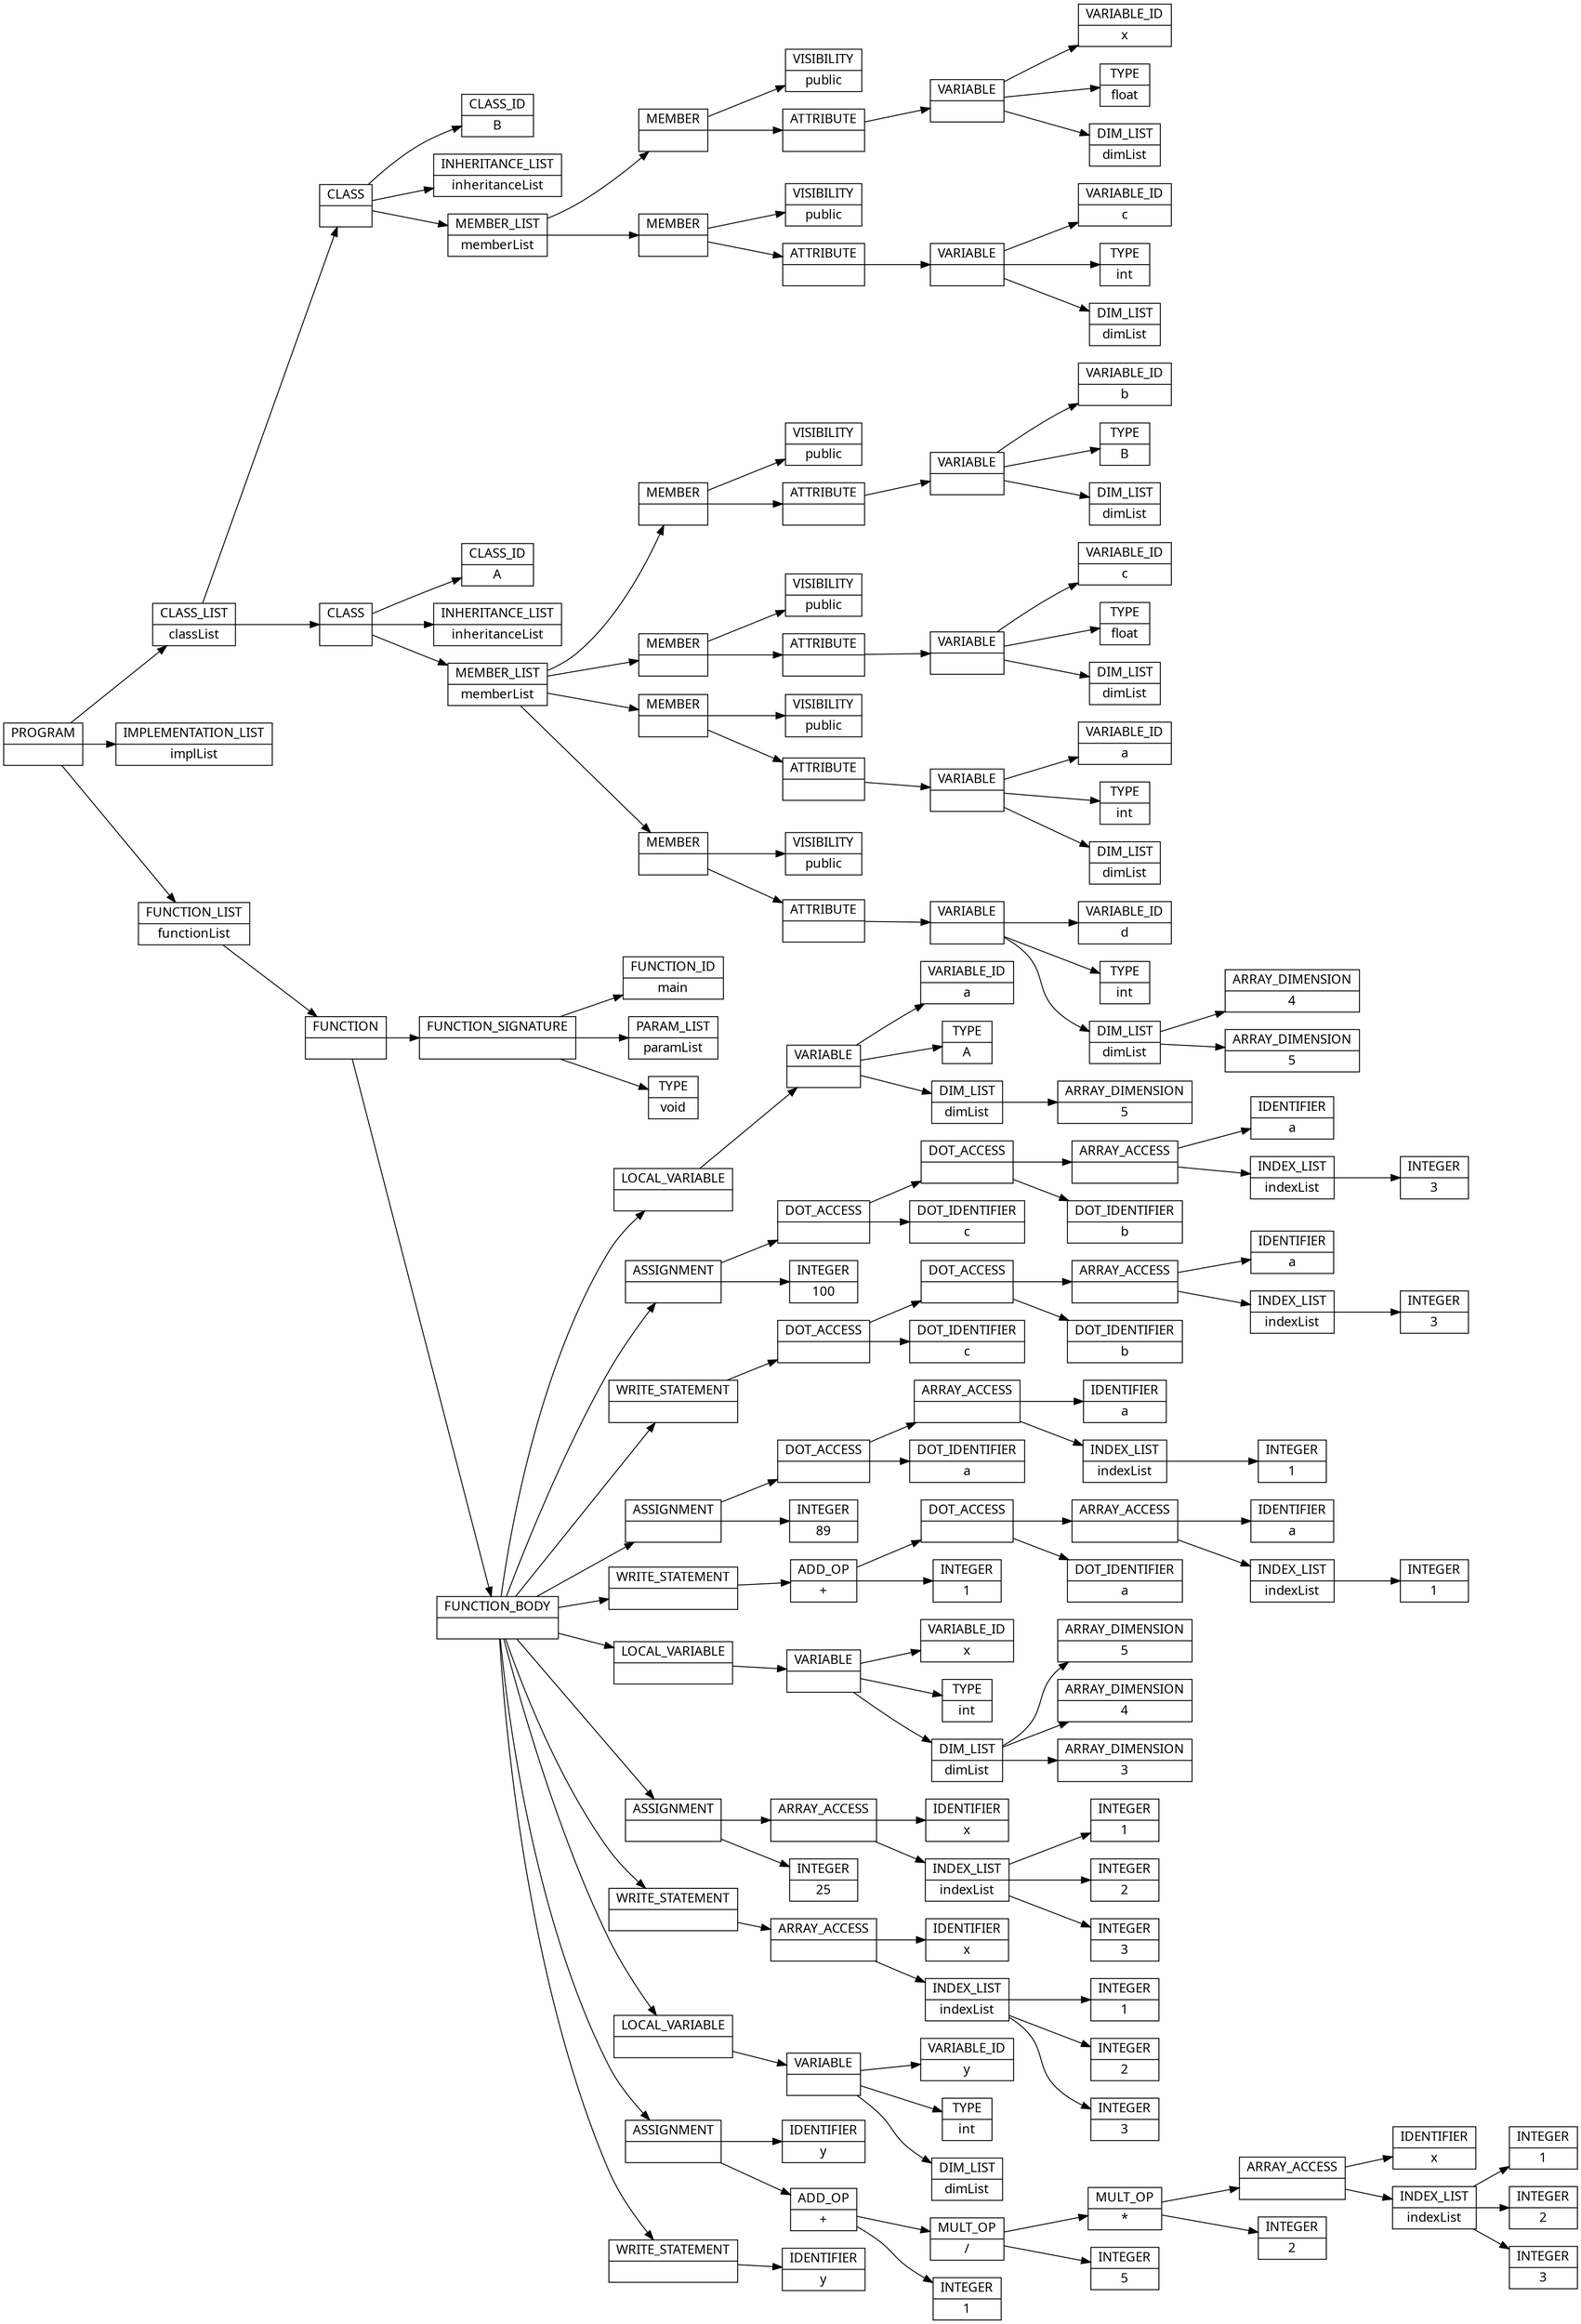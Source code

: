 digraph AST {
  node [shape=record];
    node [fontname=Sans];charset="UTF-8" splines=true splines=spline rankdir =LR
  node3 [label="PROGRAM |  "];
  node0 [label="CLASS_LIST | classList "];
  node23 [label="CLASS |  "];
  node4 [label="CLASS_ID | B "];
  node5 [label="INHERITANCE_LIST | inheritanceList "];
  node6 [label="MEMBER_LIST | memberList "];
  node14 [label="MEMBER |  "];
  node7 [label="VISIBILITY | public "];
  node13 [label="ATTRIBUTE |  "];
  node12 [label="VARIABLE |  "];
  node8 [label="VARIABLE_ID | x "];
  node9 [label="TYPE | float "];
  node10 [label="DIM_LIST | dimList "];
  node22 [label="MEMBER |  "];
  node15 [label="VISIBILITY | public "];
  node21 [label="ATTRIBUTE |  "];
  node20 [label="VARIABLE |  "];
  node16 [label="VARIABLE_ID | c "];
  node17 [label="TYPE | int "];
  node18 [label="DIM_LIST | dimList "];
  node61 [label="CLASS |  "];
  node24 [label="CLASS_ID | A "];
  node25 [label="INHERITANCE_LIST | inheritanceList "];
  node26 [label="MEMBER_LIST | memberList "];
  node34 [label="MEMBER |  "];
  node27 [label="VISIBILITY | public "];
  node33 [label="ATTRIBUTE |  "];
  node32 [label="VARIABLE |  "];
  node28 [label="VARIABLE_ID | b "];
  node29 [label="TYPE | B "];
  node30 [label="DIM_LIST | dimList "];
  node42 [label="MEMBER |  "];
  node35 [label="VISIBILITY | public "];
  node41 [label="ATTRIBUTE |  "];
  node40 [label="VARIABLE |  "];
  node36 [label="VARIABLE_ID | c "];
  node37 [label="TYPE | float "];
  node38 [label="DIM_LIST | dimList "];
  node50 [label="MEMBER |  "];
  node43 [label="VISIBILITY | public "];
  node49 [label="ATTRIBUTE |  "];
  node48 [label="VARIABLE |  "];
  node44 [label="VARIABLE_ID | a "];
  node45 [label="TYPE | int "];
  node46 [label="DIM_LIST | dimList "];
  node60 [label="MEMBER |  "];
  node51 [label="VISIBILITY | public "];
  node59 [label="ATTRIBUTE |  "];
  node58 [label="VARIABLE |  "];
  node52 [label="VARIABLE_ID | d "];
  node53 [label="TYPE | int "];
  node56 [label="DIM_LIST | dimList "];
  node55 [label="ARRAY_DIMENSION | 4 "];
  node54 [label="ARRAY_DIMENSION | 5 "];
  node1 [label="IMPLEMENTATION_LIST | implList "];
  node2 [label="FUNCTION_LIST | functionList "];
  node160 [label="FUNCTION |  "];
  node65 [label="FUNCTION_SIGNATURE |  "];
  node62 [label="FUNCTION_ID | main "];
  node63 [label="PARAM_LIST | paramList "];
  node64 [label="TYPE | void "];
  node66 [label="FUNCTION_BODY |  "];
  node73 [label="LOCAL_VARIABLE |  "];
  node72 [label="VARIABLE |  "];
  node67 [label="VARIABLE_ID | a "];
  node68 [label="TYPE | A "];
  node70 [label="DIM_LIST | dimList "];
  node69 [label="ARRAY_DIMENSION | 5 "];
  node84 [label="ASSIGNMENT |  "];
  node81 [label="DOT_ACCESS |  "];
  node79 [label="DOT_ACCESS |  "];
  node77 [label="ARRAY_ACCESS |  "];
  node74 [label="IDENTIFIER | a "];
  node76 [label="INDEX_LIST | indexList "];
  node75 [label="INTEGER | 3 "];
  node78 [label="DOT_IDENTIFIER | b "];
  node80 [label="DOT_IDENTIFIER | c "];
  node83 [label="INTEGER | 100 "];
  node93 [label="WRITE_STATEMENT |  "];
  node92 [label="DOT_ACCESS |  "];
  node90 [label="DOT_ACCESS |  "];
  node88 [label="ARRAY_ACCESS |  "];
  node85 [label="IDENTIFIER | a "];
  node87 [label="INDEX_LIST | indexList "];
  node86 [label="INTEGER | 3 "];
  node89 [label="DOT_IDENTIFIER | b "];
  node91 [label="DOT_IDENTIFIER | c "];
  node102 [label="ASSIGNMENT |  "];
  node99 [label="DOT_ACCESS |  "];
  node97 [label="ARRAY_ACCESS |  "];
  node94 [label="IDENTIFIER | a "];
  node96 [label="INDEX_LIST | indexList "];
  node95 [label="INTEGER | 1 "];
  node98 [label="DOT_IDENTIFIER | a "];
  node101 [label="INTEGER | 89 "];
  node111 [label="WRITE_STATEMENT |  "];
  node109 [label="ADD_OP | + "];
  node108 [label="DOT_ACCESS |  "];
  node106 [label="ARRAY_ACCESS |  "];
  node103 [label="IDENTIFIER | a "];
  node105 [label="INDEX_LIST | indexList "];
  node104 [label="INTEGER | 1 "];
  node107 [label="DOT_IDENTIFIER | a "];
  node110 [label="INTEGER | 1 "];
  node120 [label="LOCAL_VARIABLE |  "];
  node119 [label="VARIABLE |  "];
  node112 [label="VARIABLE_ID | x "];
  node113 [label="TYPE | int "];
  node117 [label="DIM_LIST | dimList "];
  node116 [label="ARRAY_DIMENSION | 5 "];
  node115 [label="ARRAY_DIMENSION | 4 "];
  node114 [label="ARRAY_DIMENSION | 3 "];
  node129 [label="ASSIGNMENT |  "];
  node126 [label="ARRAY_ACCESS |  "];
  node121 [label="IDENTIFIER | x "];
  node123 [label="INDEX_LIST | indexList "];
  node122 [label="INTEGER | 1 "];
  node124 [label="INTEGER | 2 "];
  node125 [label="INTEGER | 3 "];
  node128 [label="INTEGER | 25 "];
  node136 [label="WRITE_STATEMENT |  "];
  node135 [label="ARRAY_ACCESS |  "];
  node130 [label="IDENTIFIER | x "];
  node132 [label="INDEX_LIST | indexList "];
  node131 [label="INTEGER | 1 "];
  node133 [label="INTEGER | 2 "];
  node134 [label="INTEGER | 3 "];
  node142 [label="LOCAL_VARIABLE |  "];
  node141 [label="VARIABLE |  "];
  node137 [label="VARIABLE_ID | y "];
  node138 [label="TYPE | int "];
  node139 [label="DIM_LIST | dimList "];
  node157 [label="ASSIGNMENT |  "];
  node143 [label="IDENTIFIER | y "];
  node155 [label="ADD_OP | + "];
  node153 [label="MULT_OP | / "];
  node151 [label="MULT_OP | * "];
  node150 [label="ARRAY_ACCESS |  "];
  node145 [label="IDENTIFIER | x "];
  node147 [label="INDEX_LIST | indexList "];
  node146 [label="INTEGER | 1 "];
  node148 [label="INTEGER | 2 "];
  node149 [label="INTEGER | 3 "];
  node152 [label="INTEGER | 2 "];
  node154 [label="INTEGER | 5 "];
  node156 [label="INTEGER | 1 "];
  node159 [label="WRITE_STATEMENT |  "];
  node158 [label="IDENTIFIER | y "];
  node3 -> node0;
  node0 -> node23;
  node23 -> node4;
  node23 -> node5;
  node23 -> node6;
  node6 -> node14;
  node14 -> node7;
  node14 -> node13;
  node13 -> node12;
  node12 -> node8;
  node12 -> node9;
  node12 -> node10;
  node6 -> node22;
  node22 -> node15;
  node22 -> node21;
  node21 -> node20;
  node20 -> node16;
  node20 -> node17;
  node20 -> node18;
  node0 -> node61;
  node61 -> node24;
  node61 -> node25;
  node61 -> node26;
  node26 -> node34;
  node34 -> node27;
  node34 -> node33;
  node33 -> node32;
  node32 -> node28;
  node32 -> node29;
  node32 -> node30;
  node26 -> node42;
  node42 -> node35;
  node42 -> node41;
  node41 -> node40;
  node40 -> node36;
  node40 -> node37;
  node40 -> node38;
  node26 -> node50;
  node50 -> node43;
  node50 -> node49;
  node49 -> node48;
  node48 -> node44;
  node48 -> node45;
  node48 -> node46;
  node26 -> node60;
  node60 -> node51;
  node60 -> node59;
  node59 -> node58;
  node58 -> node52;
  node58 -> node53;
  node58 -> node56;
  node56 -> node55;
  node56 -> node54;
  node3 -> node1;
  node3 -> node2;
  node2 -> node160;
  node160 -> node65;
  node65 -> node62;
  node65 -> node63;
  node65 -> node64;
  node160 -> node66;
  node66 -> node73;
  node73 -> node72;
  node72 -> node67;
  node72 -> node68;
  node72 -> node70;
  node70 -> node69;
  node66 -> node84;
  node84 -> node81;
  node81 -> node79;
  node79 -> node77;
  node77 -> node74;
  node77 -> node76;
  node76 -> node75;
  node79 -> node78;
  node81 -> node80;
  node84 -> node83;
  node66 -> node93;
  node93 -> node92;
  node92 -> node90;
  node90 -> node88;
  node88 -> node85;
  node88 -> node87;
  node87 -> node86;
  node90 -> node89;
  node92 -> node91;
  node66 -> node102;
  node102 -> node99;
  node99 -> node97;
  node97 -> node94;
  node97 -> node96;
  node96 -> node95;
  node99 -> node98;
  node102 -> node101;
  node66 -> node111;
  node111 -> node109;
  node109 -> node108;
  node108 -> node106;
  node106 -> node103;
  node106 -> node105;
  node105 -> node104;
  node108 -> node107;
  node109 -> node110;
  node66 -> node120;
  node120 -> node119;
  node119 -> node112;
  node119 -> node113;
  node119 -> node117;
  node117 -> node116;
  node117 -> node115;
  node117 -> node114;
  node66 -> node129;
  node129 -> node126;
  node126 -> node121;
  node126 -> node123;
  node123 -> node122;
  node123 -> node124;
  node123 -> node125;
  node129 -> node128;
  node66 -> node136;
  node136 -> node135;
  node135 -> node130;
  node135 -> node132;
  node132 -> node131;
  node132 -> node133;
  node132 -> node134;
  node66 -> node142;
  node142 -> node141;
  node141 -> node137;
  node141 -> node138;
  node141 -> node139;
  node66 -> node157;
  node157 -> node143;
  node157 -> node155;
  node155 -> node153;
  node153 -> node151;
  node151 -> node150;
  node150 -> node145;
  node150 -> node147;
  node147 -> node146;
  node147 -> node148;
  node147 -> node149;
  node151 -> node152;
  node153 -> node154;
  node155 -> node156;
  node66 -> node159;
  node159 -> node158;
}
